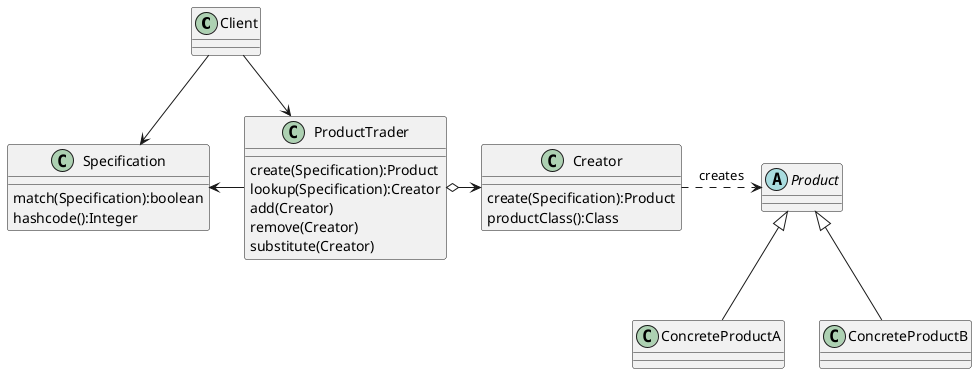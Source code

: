 @startuml
' 客户端
class Client

' 规格
class Specification {
  match(Specification):boolean
  hashcode():Integer
}

' 操盘手
class ProductTrader {
  create(Specification):Product
  lookup(Specification):Creator
  add(Creator)
  remove(Creator)
  substitute(Creator)
}

' 产品生产工厂
class Creator {
   create(Specification):Product
   productClass():Class
}

' 产品抽象
abstract class Product
' 具体的产品A
class ConcreteProductA
' 具体的产品B
class ConcreteProductB


Product <|-- ConcreteProductA
Product <|-- ConcreteProductB

Client --> ProductTrader
Client --> Specification
ProductTrader -left-> Specification
ProductTrader o-> Creator
Creator .> Product : creates

@enduml